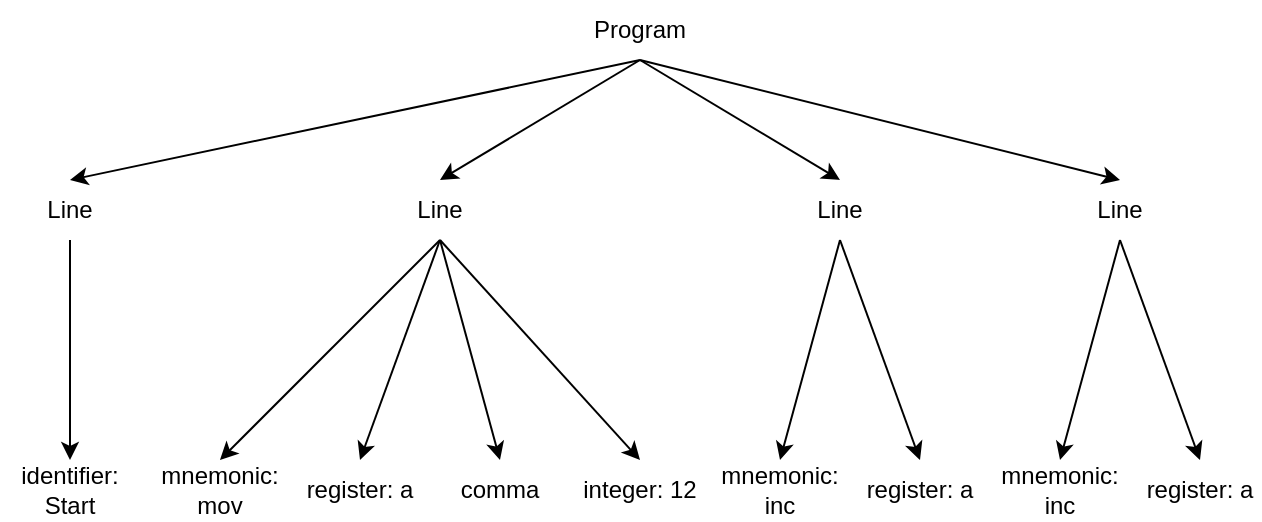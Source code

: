 <mxfile version="15.9.4" type="device"><diagram name="Page-1" id="10a91c8b-09ff-31b1-d368-03940ed4cc9e"><mxGraphModel dx="803" dy="482" grid="1" gridSize="10" guides="1" tooltips="1" connect="1" arrows="1" fold="1" page="1" pageScale="1" pageWidth="1100" pageHeight="850" background="none" math="0" shadow="0"><root><mxCell id="0"/><mxCell id="1" parent="0"/><mxCell id="t15rG1vTMVDJnDe3xy57-5" value="Program" style="text;html=1;strokeColor=none;fillColor=none;align=center;verticalAlign=middle;whiteSpace=wrap;rounded=0;" parent="1" vertex="1"><mxGeometry x="450" y="60" width="60" height="30" as="geometry"/></mxCell><mxCell id="t15rG1vTMVDJnDe3xy57-7" value="identifier: &lt;br&gt;Start" style="text;html=1;strokeColor=none;fillColor=none;align=center;verticalAlign=middle;whiteSpace=wrap;rounded=0;" parent="1" vertex="1"><mxGeometry x="160" y="290" width="70" height="30" as="geometry"/></mxCell><mxCell id="t15rG1vTMVDJnDe3xy57-8" value="mnemonic: mov" style="text;html=1;strokeColor=none;fillColor=none;align=center;verticalAlign=middle;whiteSpace=wrap;rounded=0;" parent="1" vertex="1"><mxGeometry x="240" y="290" width="60" height="30" as="geometry"/></mxCell><mxCell id="t15rG1vTMVDJnDe3xy57-9" value="register: a" style="text;html=1;strokeColor=none;fillColor=none;align=center;verticalAlign=middle;whiteSpace=wrap;rounded=0;" parent="1" vertex="1"><mxGeometry x="310" y="290" width="60" height="30" as="geometry"/></mxCell><mxCell id="t15rG1vTMVDJnDe3xy57-10" value="comma" style="text;html=1;strokeColor=none;fillColor=none;align=center;verticalAlign=middle;whiteSpace=wrap;rounded=0;" parent="1" vertex="1"><mxGeometry x="380" y="290" width="60" height="30" as="geometry"/></mxCell><mxCell id="t15rG1vTMVDJnDe3xy57-11" value="integer: 12" style="text;html=1;strokeColor=none;fillColor=none;align=center;verticalAlign=middle;whiteSpace=wrap;rounded=0;" parent="1" vertex="1"><mxGeometry x="450" y="290" width="60" height="30" as="geometry"/></mxCell><mxCell id="t15rG1vTMVDJnDe3xy57-12" value="mnemonic: inc" style="text;html=1;strokeColor=none;fillColor=none;align=center;verticalAlign=middle;whiteSpace=wrap;rounded=0;" parent="1" vertex="1"><mxGeometry x="520" y="290" width="60" height="30" as="geometry"/></mxCell><mxCell id="t15rG1vTMVDJnDe3xy57-13" value="register: a" style="text;html=1;strokeColor=none;fillColor=none;align=center;verticalAlign=middle;whiteSpace=wrap;rounded=0;" parent="1" vertex="1"><mxGeometry x="590" y="290" width="60" height="30" as="geometry"/></mxCell><mxCell id="t15rG1vTMVDJnDe3xy57-14" value="mnemonic: inc" style="text;html=1;strokeColor=none;fillColor=none;align=center;verticalAlign=middle;whiteSpace=wrap;rounded=0;" parent="1" vertex="1"><mxGeometry x="660" y="290" width="60" height="30" as="geometry"/></mxCell><mxCell id="t15rG1vTMVDJnDe3xy57-15" value="register: a" style="text;html=1;strokeColor=none;fillColor=none;align=center;verticalAlign=middle;whiteSpace=wrap;rounded=0;" parent="1" vertex="1"><mxGeometry x="730" y="290" width="60" height="30" as="geometry"/></mxCell><mxCell id="t15rG1vTMVDJnDe3xy57-18" value="Line" style="text;html=1;strokeColor=none;fillColor=none;align=center;verticalAlign=middle;whiteSpace=wrap;rounded=0;" parent="1" vertex="1"><mxGeometry x="165" y="150" width="60" height="30" as="geometry"/></mxCell><mxCell id="e3-Dn0jzIq5zPQ7upi6E-1" value="Line" style="text;html=1;strokeColor=none;fillColor=none;align=center;verticalAlign=middle;whiteSpace=wrap;rounded=0;" vertex="1" parent="1"><mxGeometry x="550" y="150" width="60" height="30" as="geometry"/></mxCell><mxCell id="e3-Dn0jzIq5zPQ7upi6E-2" value="Line" style="text;html=1;strokeColor=none;fillColor=none;align=center;verticalAlign=middle;whiteSpace=wrap;rounded=0;" vertex="1" parent="1"><mxGeometry x="350" y="150" width="60" height="30" as="geometry"/></mxCell><mxCell id="e3-Dn0jzIq5zPQ7upi6E-3" value="Line" style="text;html=1;strokeColor=none;fillColor=none;align=center;verticalAlign=middle;whiteSpace=wrap;rounded=0;" vertex="1" parent="1"><mxGeometry x="690" y="150" width="60" height="30" as="geometry"/></mxCell><mxCell id="e3-Dn0jzIq5zPQ7upi6E-4" value="" style="endArrow=classic;html=1;rounded=0;exitX=0.5;exitY=1;exitDx=0;exitDy=0;entryX=0.5;entryY=0;entryDx=0;entryDy=0;" edge="1" parent="1" source="t15rG1vTMVDJnDe3xy57-18" target="t15rG1vTMVDJnDe3xy57-7"><mxGeometry width="50" height="50" relative="1" as="geometry"><mxPoint x="420" y="280" as="sourcePoint"/><mxPoint x="200" y="280" as="targetPoint"/></mxGeometry></mxCell><mxCell id="e3-Dn0jzIq5zPQ7upi6E-5" value="" style="endArrow=classic;html=1;rounded=0;exitX=0.5;exitY=1;exitDx=0;exitDy=0;entryX=0.5;entryY=0;entryDx=0;entryDy=0;" edge="1" parent="1" source="t15rG1vTMVDJnDe3xy57-5" target="t15rG1vTMVDJnDe3xy57-18"><mxGeometry width="50" height="50" relative="1" as="geometry"><mxPoint x="420" y="280" as="sourcePoint"/><mxPoint x="470" y="230" as="targetPoint"/></mxGeometry></mxCell><mxCell id="e3-Dn0jzIq5zPQ7upi6E-6" value="" style="endArrow=classic;html=1;rounded=0;exitX=0.5;exitY=1;exitDx=0;exitDy=0;entryX=0.5;entryY=0;entryDx=0;entryDy=0;" edge="1" parent="1" source="e3-Dn0jzIq5zPQ7upi6E-2" target="t15rG1vTMVDJnDe3xy57-8"><mxGeometry width="50" height="50" relative="1" as="geometry"><mxPoint x="420" y="280" as="sourcePoint"/><mxPoint x="270" y="280" as="targetPoint"/></mxGeometry></mxCell><mxCell id="e3-Dn0jzIq5zPQ7upi6E-7" value="" style="endArrow=classic;html=1;rounded=0;entryX=0.5;entryY=0;entryDx=0;entryDy=0;" edge="1" parent="1" target="e3-Dn0jzIq5zPQ7upi6E-2"><mxGeometry width="50" height="50" relative="1" as="geometry"><mxPoint x="480" y="90" as="sourcePoint"/><mxPoint x="470" y="230" as="targetPoint"/></mxGeometry></mxCell><mxCell id="e3-Dn0jzIq5zPQ7upi6E-8" value="" style="endArrow=classic;html=1;rounded=0;exitX=0.5;exitY=1;exitDx=0;exitDy=0;entryX=0.5;entryY=0;entryDx=0;entryDy=0;" edge="1" parent="1" source="e3-Dn0jzIq5zPQ7upi6E-2" target="t15rG1vTMVDJnDe3xy57-10"><mxGeometry width="50" height="50" relative="1" as="geometry"><mxPoint x="420" y="280" as="sourcePoint"/><mxPoint x="470" y="230" as="targetPoint"/></mxGeometry></mxCell><mxCell id="e3-Dn0jzIq5zPQ7upi6E-9" value="" style="endArrow=classic;html=1;rounded=0;entryX=0.5;entryY=0;entryDx=0;entryDy=0;exitX=0.5;exitY=1;exitDx=0;exitDy=0;" edge="1" parent="1" source="e3-Dn0jzIq5zPQ7upi6E-2" target="t15rG1vTMVDJnDe3xy57-9"><mxGeometry width="50" height="50" relative="1" as="geometry"><mxPoint x="420" y="280" as="sourcePoint"/><mxPoint x="470" y="230" as="targetPoint"/></mxGeometry></mxCell><mxCell id="e3-Dn0jzIq5zPQ7upi6E-11" value="" style="endArrow=classic;html=1;rounded=0;entryX=0.5;entryY=0;entryDx=0;entryDy=0;" edge="1" parent="1" target="t15rG1vTMVDJnDe3xy57-11"><mxGeometry width="50" height="50" relative="1" as="geometry"><mxPoint x="380" y="180" as="sourcePoint"/><mxPoint x="470" y="230" as="targetPoint"/></mxGeometry></mxCell><mxCell id="e3-Dn0jzIq5zPQ7upi6E-12" value="" style="endArrow=classic;html=1;rounded=0;entryX=0.5;entryY=0;entryDx=0;entryDy=0;" edge="1" parent="1" target="e3-Dn0jzIq5zPQ7upi6E-1"><mxGeometry width="50" height="50" relative="1" as="geometry"><mxPoint x="480" y="90" as="sourcePoint"/><mxPoint x="470" y="230" as="targetPoint"/></mxGeometry></mxCell><mxCell id="e3-Dn0jzIq5zPQ7upi6E-14" value="" style="endArrow=classic;html=1;rounded=0;exitX=0.5;exitY=1;exitDx=0;exitDy=0;entryX=0.5;entryY=0;entryDx=0;entryDy=0;" edge="1" parent="1" source="e3-Dn0jzIq5zPQ7upi6E-1" target="t15rG1vTMVDJnDe3xy57-12"><mxGeometry width="50" height="50" relative="1" as="geometry"><mxPoint x="420" y="280" as="sourcePoint"/><mxPoint x="470" y="230" as="targetPoint"/></mxGeometry></mxCell><mxCell id="e3-Dn0jzIq5zPQ7upi6E-15" value="" style="endArrow=classic;html=1;rounded=0;exitX=0.5;exitY=1;exitDx=0;exitDy=0;entryX=0.5;entryY=0;entryDx=0;entryDy=0;" edge="1" parent="1" source="e3-Dn0jzIq5zPQ7upi6E-1" target="t15rG1vTMVDJnDe3xy57-13"><mxGeometry width="50" height="50" relative="1" as="geometry"><mxPoint x="420" y="280" as="sourcePoint"/><mxPoint x="470" y="230" as="targetPoint"/></mxGeometry></mxCell><mxCell id="e3-Dn0jzIq5zPQ7upi6E-16" value="" style="endArrow=classic;html=1;rounded=0;exitX=0.5;exitY=1;exitDx=0;exitDy=0;entryX=0.5;entryY=0;entryDx=0;entryDy=0;" edge="1" parent="1" source="e3-Dn0jzIq5zPQ7upi6E-3" target="t15rG1vTMVDJnDe3xy57-14"><mxGeometry width="50" height="50" relative="1" as="geometry"><mxPoint x="420" y="280" as="sourcePoint"/><mxPoint x="690" y="280" as="targetPoint"/></mxGeometry></mxCell><mxCell id="e3-Dn0jzIq5zPQ7upi6E-17" value="" style="endArrow=classic;html=1;rounded=0;entryX=0.5;entryY=0;entryDx=0;entryDy=0;exitX=0.5;exitY=1;exitDx=0;exitDy=0;" edge="1" parent="1" source="e3-Dn0jzIq5zPQ7upi6E-3" target="t15rG1vTMVDJnDe3xy57-15"><mxGeometry width="50" height="50" relative="1" as="geometry"><mxPoint x="500" y="250" as="sourcePoint"/><mxPoint x="550" y="200" as="targetPoint"/></mxGeometry></mxCell><mxCell id="e3-Dn0jzIq5zPQ7upi6E-18" value="" style="endArrow=classic;html=1;rounded=0;exitX=0.5;exitY=1;exitDx=0;exitDy=0;entryX=0.5;entryY=0;entryDx=0;entryDy=0;" edge="1" parent="1" source="t15rG1vTMVDJnDe3xy57-5" target="e3-Dn0jzIq5zPQ7upi6E-3"><mxGeometry width="50" height="50" relative="1" as="geometry"><mxPoint x="470" y="420" as="sourcePoint"/><mxPoint x="520" y="370" as="targetPoint"/></mxGeometry></mxCell></root></mxGraphModel></diagram></mxfile>